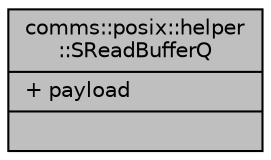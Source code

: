 digraph "comms::posix::helper::SReadBufferQ"
{
 // LATEX_PDF_SIZE
  edge [fontname="Helvetica",fontsize="10",labelfontname="Helvetica",labelfontsize="10"];
  node [fontname="Helvetica",fontsize="10",shape=record];
  Node1 [label="{comms::posix::helper\l::SReadBufferQ\n|+ payload\l|}",height=0.2,width=0.4,color="black", fillcolor="grey75", style="filled", fontcolor="black",tooltip=" "];
}

